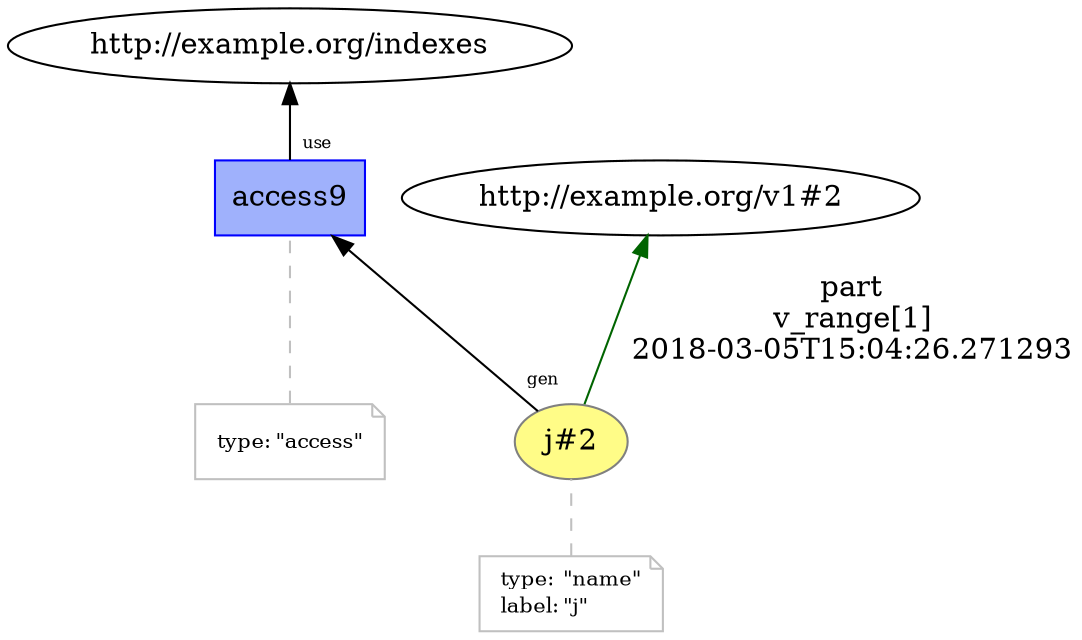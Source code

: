 digraph "PROV" { size="16,12"; rankdir="BT";
"http://example.org/j#2" [fillcolor="#FFFC87",color="#808080",style="filled",label="j#2",URL="http://example.org/j#2"]
"-attrs0" [color="gray",shape="note",fontsize="10",fontcolor="black",label=<<TABLE cellpadding="0" border="0">
	<TR>
	    <TD align="left">type:</TD>
	    <TD align="left">&quot;name&quot;</TD>
	</TR>
	<TR>
	    <TD align="left">label:</TD>
	    <TD align="left">&quot;j&quot;</TD>
	</TR>
</TABLE>>]
"-attrs0" -> "http://example.org/j#2" [color="gray",style="dashed",arrowhead="none"]
"http://example.org/j#2" -> "http://example.org/v1#2" [labelfontsize="8",labeldistance="1.5",color="darkgreen",labelangle="60.0",rotation="20",label="part
v_range[1]
2018-03-05T15:04:26.271293"]
"http://example.org/access9" [fillcolor="#9FB1FC",color="#0000FF",shape="polygon",sides="4",style="filled",label="access9",URL="http://example.org/access9"]
"-attrs1" [color="gray",shape="note",fontsize="10",fontcolor="black",label=<<TABLE cellpadding="0" border="0">
	<TR>
	    <TD align="left">type:</TD>
	    <TD align="left">&quot;access&quot;</TD>
	</TR>
</TABLE>>]
"-attrs1" -> "http://example.org/access9" [color="gray",style="dashed",arrowhead="none"]
"http://example.org/access9" -> "http://example.org/indexes" [labelfontsize="8",labeldistance="1.5",labelangle="60.0",rotation="20",taillabel="use"]
"http://example.org/j#2" -> "http://example.org/access9" [labelfontsize="8",labeldistance="1.5",labelangle="60.0",rotation="20",taillabel="gen"]
}